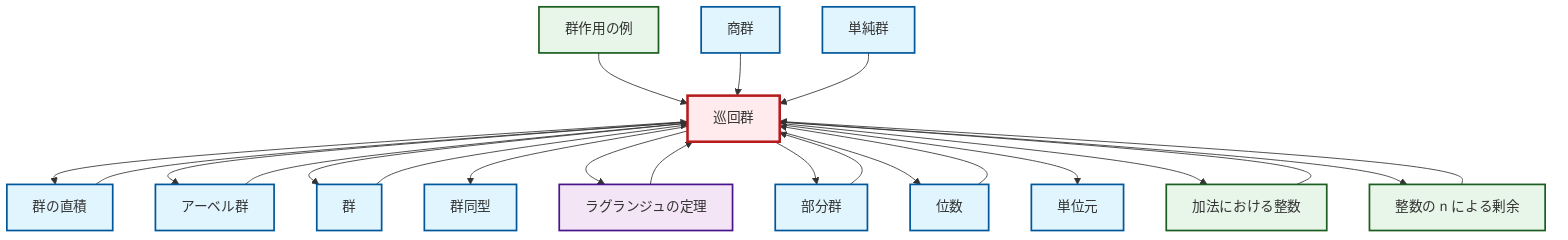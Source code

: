 graph TD
    classDef definition fill:#e1f5fe,stroke:#01579b,stroke-width:2px
    classDef theorem fill:#f3e5f5,stroke:#4a148c,stroke-width:2px
    classDef axiom fill:#fff3e0,stroke:#e65100,stroke-width:2px
    classDef example fill:#e8f5e9,stroke:#1b5e20,stroke-width:2px
    classDef current fill:#ffebee,stroke:#b71c1c,stroke-width:3px
    def-simple-group["単純群"]:::definition
    ex-group-action-examples["群作用の例"]:::example
    def-subgroup["部分群"]:::definition
    ex-quotient-integers-mod-n["整数の n による剰余"]:::example
    def-isomorphism["群同型"]:::definition
    def-cyclic-group["巡回群"]:::definition
    thm-lagrange["ラグランジュの定理"]:::theorem
    def-group["群"]:::definition
    def-direct-product["群の直積"]:::definition
    def-quotient-group["商群"]:::definition
    def-identity-element["単位元"]:::definition
    ex-integers-addition["加法における整数"]:::example
    def-order["位数"]:::definition
    def-abelian-group["アーベル群"]:::definition
    def-abelian-group --> def-cyclic-group
    def-direct-product --> def-cyclic-group
    ex-group-action-examples --> def-cyclic-group
    def-cyclic-group --> def-direct-product
    def-cyclic-group --> def-abelian-group
    def-cyclic-group --> def-group
    ex-integers-addition --> def-cyclic-group
    def-cyclic-group --> def-isomorphism
    def-cyclic-group --> thm-lagrange
    def-quotient-group --> def-cyclic-group
    thm-lagrange --> def-cyclic-group
    def-cyclic-group --> def-subgroup
    def-cyclic-group --> def-order
    def-subgroup --> def-cyclic-group
    def-simple-group --> def-cyclic-group
    def-cyclic-group --> def-identity-element
    def-group --> def-cyclic-group
    ex-quotient-integers-mod-n --> def-cyclic-group
    def-cyclic-group --> ex-integers-addition
    def-order --> def-cyclic-group
    def-cyclic-group --> ex-quotient-integers-mod-n
    class def-cyclic-group current